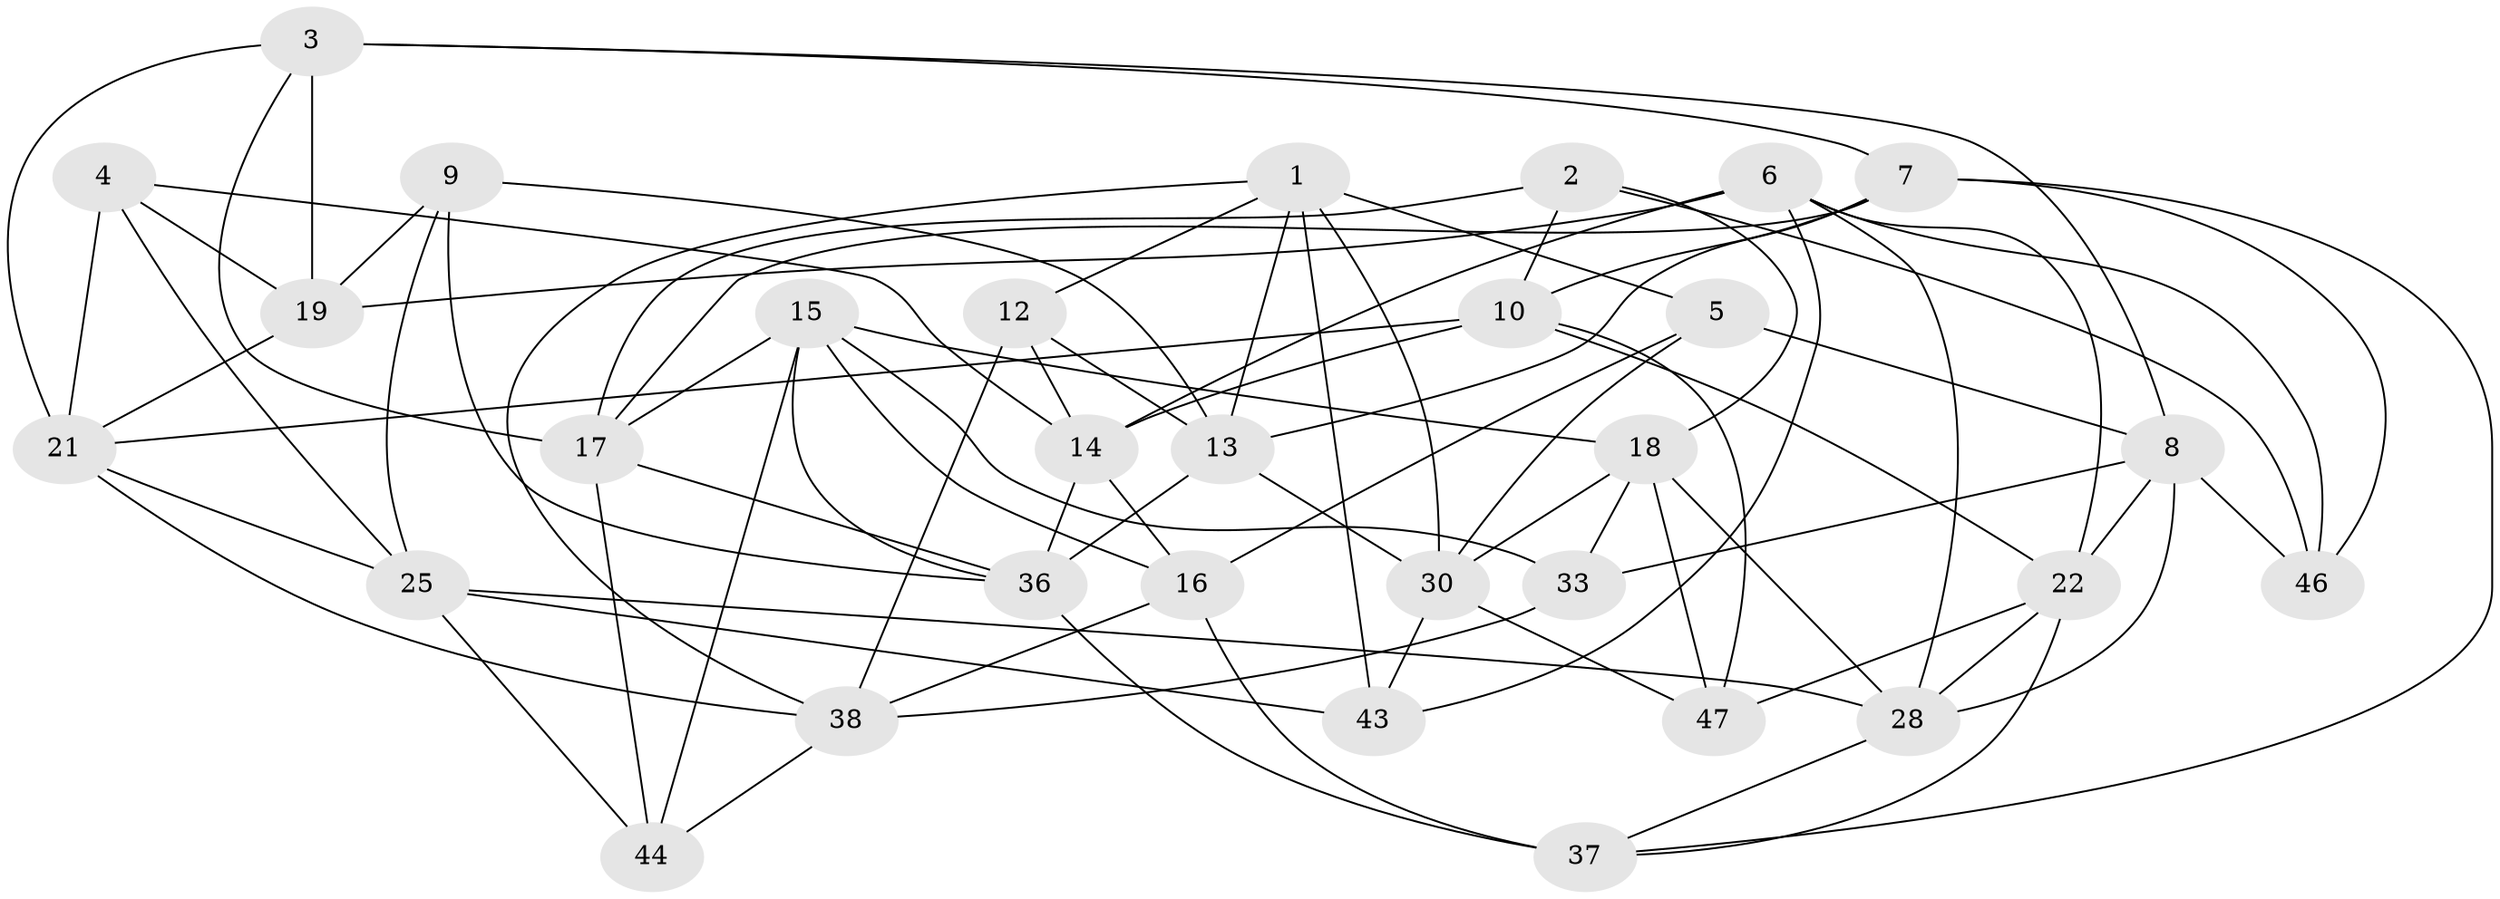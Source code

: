 // Generated by graph-tools (version 1.1) at 2025/52/02/27/25 19:52:32]
// undirected, 31 vertices, 81 edges
graph export_dot {
graph [start="1"]
  node [color=gray90,style=filled];
  1 [super="+11"];
  2;
  3 [super="+40"];
  4;
  5;
  6 [super="+27"];
  7 [super="+24"];
  8 [super="+48"];
  9;
  10 [super="+34"];
  12;
  13 [super="+39"];
  14 [super="+32"];
  15 [super="+26"];
  16 [super="+49"];
  17 [super="+20"];
  18 [super="+29"];
  19 [super="+35"];
  21 [super="+23"];
  22 [super="+51"];
  25 [super="+45"];
  28 [super="+31"];
  30 [super="+41"];
  33;
  36 [super="+52"];
  37 [super="+42"];
  38 [super="+50"];
  43;
  44;
  46;
  47;
  1 -- 38;
  1 -- 43;
  1 -- 12;
  1 -- 5;
  1 -- 30;
  1 -- 13;
  2 -- 46;
  2 -- 18;
  2 -- 17;
  2 -- 10;
  3 -- 8;
  3 -- 19 [weight=2];
  3 -- 17;
  3 -- 21;
  3 -- 7;
  4 -- 25;
  4 -- 19;
  4 -- 14;
  4 -- 21;
  5 -- 30;
  5 -- 16;
  5 -- 8;
  6 -- 28;
  6 -- 14;
  6 -- 46;
  6 -- 43;
  6 -- 19;
  6 -- 22;
  7 -- 46;
  7 -- 13;
  7 -- 37;
  7 -- 17;
  7 -- 10;
  8 -- 46;
  8 -- 28;
  8 -- 33;
  8 -- 22;
  9 -- 25;
  9 -- 13;
  9 -- 19;
  9 -- 36;
  10 -- 14;
  10 -- 21;
  10 -- 47;
  10 -- 22;
  12 -- 38;
  12 -- 14;
  12 -- 13;
  13 -- 30;
  13 -- 36;
  14 -- 16;
  14 -- 36;
  15 -- 33;
  15 -- 36;
  15 -- 17;
  15 -- 16;
  15 -- 18;
  15 -- 44;
  16 -- 37 [weight=2];
  16 -- 38;
  17 -- 44;
  17 -- 36;
  18 -- 28;
  18 -- 33;
  18 -- 30;
  18 -- 47;
  19 -- 21;
  21 -- 25;
  21 -- 38;
  22 -- 28;
  22 -- 37;
  22 -- 47;
  25 -- 43;
  25 -- 44;
  25 -- 28;
  28 -- 37;
  30 -- 47;
  30 -- 43;
  33 -- 38;
  36 -- 37;
  38 -- 44;
}

